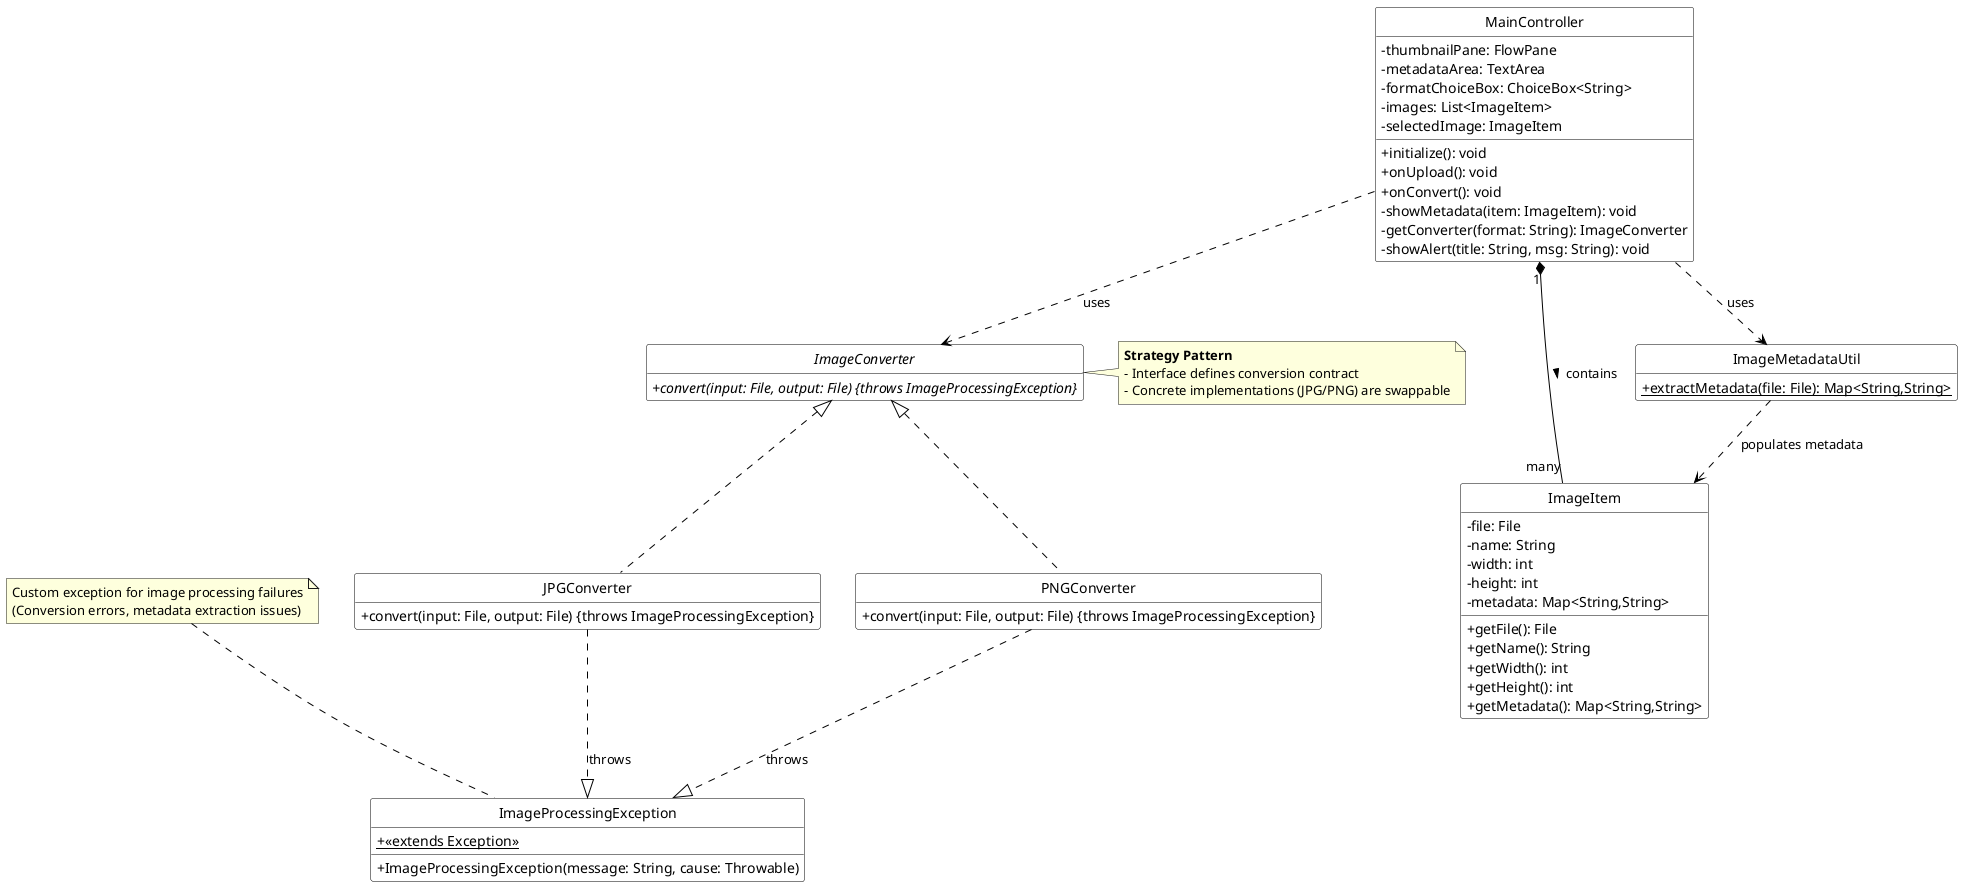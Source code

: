 @startuml ImageManager_Standard_UML 
' This file generates the class diagram that represents the structure of the image processing application

' ==== Force Standard UML Style ====
skinparam classFontColor #000000
skinparam classFontName Helvetica
skinparam classFontStyle plain
skinparam classAttributeIconSize 0
skinparam classBackgroundColor #FFFFFF
skinparam classBorderColor #000000
skinparam classArrowColor #000000
skinparam shadowing false
skinparam defaultFontName Helvetica

hide empty members
hide circle

' 1. Exception Class
class ImageProcessingException {
    +{static} <<extends Exception>>
    +ImageProcessingException(message: String, cause: Throwable)
}

' 2. Core Model Class
class ImageItem {
    -file: File
    -name: String
    -width: int
    -height: int
    -metadata: Map<String,String>
    +getFile(): File
    +getName(): String
    +getWidth(): int
    +getHeight(): int
    +getMetadata(): Map<String,String>
}

' 3. Converter Interface and Implementations
interface ImageConverter {
    +{abstract} convert(input: File, output: File) {throws ImageProcessingException}
}

class JPGConverter {
    +convert(input: File, output: File) {throws ImageProcessingException}
}

class PNGConverter {
    +convert(input: File, output: File) {throws ImageProcessingException}
}

' 4. Main Controller
class MainController {
    -thumbnailPane: FlowPane
    -metadataArea: TextArea
    -formatChoiceBox: ChoiceBox<String>
    -images: List<ImageItem>
    -selectedImage: ImageItem
    +initialize(): void
    +onUpload(): void
    +onConvert(): void
    -showMetadata(item: ImageItem): void
    -getConverter(format: String): ImageConverter
    -showAlert(title: String, msg: String): void
}

' 5. Utility Class
class ImageMetadataUtil {
    +{static} extractMetadata(file: File): Map<String,String>
}

' ===== RELATIONSHIPS =====
ImageConverter <|.. JPGConverter
ImageConverter <|.. PNGConverter

MainController "1" *-- "many" ImageItem : contains >

MainController ..> ImageConverter : «uses»
MainController ..> ImageMetadataUtil : «uses»

JPGConverter ..|> ImageProcessingException : throws
PNGConverter ..|> ImageProcessingException : throws

ImageMetadataUtil ..> ImageItem : populates metadata

note top of ImageProcessingException
    Custom exception for image processing failures
    (Conversion errors, metadata extraction issues)
end note

note right of ImageConverter
    **Strategy Pattern**
    - Interface defines conversion contract
    - Concrete implementations (JPG/PNG) are swappable
end note

@enduml